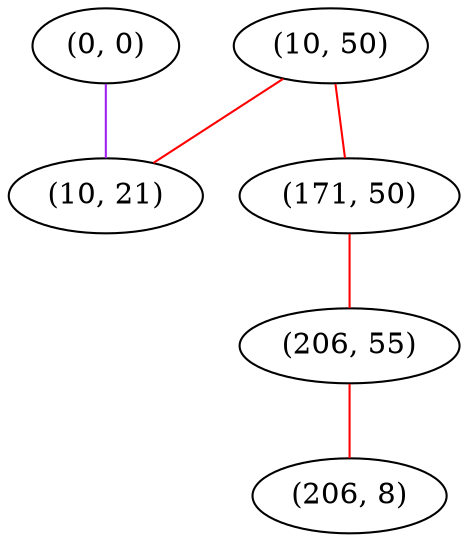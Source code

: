 graph "" {
"(0, 0)";
"(10, 50)";
"(10, 21)";
"(171, 50)";
"(206, 55)";
"(206, 8)";
"(0, 0)" -- "(10, 21)"  [color=purple, key=0, weight=4];
"(10, 50)" -- "(10, 21)"  [color=red, key=0, weight=1];
"(10, 50)" -- "(171, 50)"  [color=red, key=0, weight=1];
"(171, 50)" -- "(206, 55)"  [color=red, key=0, weight=1];
"(206, 55)" -- "(206, 8)"  [color=red, key=0, weight=1];
}
